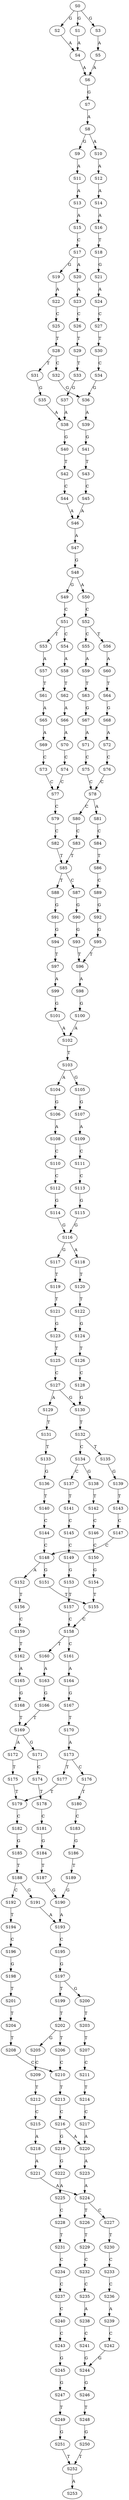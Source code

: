 strict digraph  {
	S0 -> S1 [ label = G ];
	S0 -> S2 [ label = G ];
	S0 -> S3 [ label = G ];
	S1 -> S4 [ label = A ];
	S2 -> S4 [ label = A ];
	S3 -> S5 [ label = A ];
	S4 -> S6 [ label = A ];
	S5 -> S6 [ label = A ];
	S6 -> S7 [ label = G ];
	S7 -> S8 [ label = A ];
	S8 -> S9 [ label = G ];
	S8 -> S10 [ label = A ];
	S9 -> S11 [ label = A ];
	S10 -> S12 [ label = A ];
	S11 -> S13 [ label = A ];
	S12 -> S14 [ label = A ];
	S13 -> S15 [ label = A ];
	S14 -> S16 [ label = A ];
	S15 -> S17 [ label = C ];
	S16 -> S18 [ label = T ];
	S17 -> S19 [ label = G ];
	S17 -> S20 [ label = A ];
	S18 -> S21 [ label = G ];
	S19 -> S22 [ label = A ];
	S20 -> S23 [ label = A ];
	S21 -> S24 [ label = A ];
	S22 -> S25 [ label = C ];
	S23 -> S26 [ label = C ];
	S24 -> S27 [ label = C ];
	S25 -> S28 [ label = T ];
	S26 -> S29 [ label = T ];
	S27 -> S30 [ label = T ];
	S28 -> S31 [ label = T ];
	S28 -> S32 [ label = C ];
	S29 -> S33 [ label = T ];
	S30 -> S34 [ label = C ];
	S31 -> S35 [ label = G ];
	S32 -> S36 [ label = G ];
	S33 -> S37 [ label = G ];
	S34 -> S36 [ label = G ];
	S35 -> S38 [ label = A ];
	S36 -> S39 [ label = A ];
	S37 -> S38 [ label = A ];
	S38 -> S40 [ label = G ];
	S39 -> S41 [ label = G ];
	S40 -> S42 [ label = T ];
	S41 -> S43 [ label = T ];
	S42 -> S44 [ label = C ];
	S43 -> S45 [ label = C ];
	S44 -> S46 [ label = A ];
	S45 -> S46 [ label = A ];
	S46 -> S47 [ label = A ];
	S47 -> S48 [ label = G ];
	S48 -> S49 [ label = G ];
	S48 -> S50 [ label = A ];
	S49 -> S51 [ label = C ];
	S50 -> S52 [ label = C ];
	S51 -> S53 [ label = T ];
	S51 -> S54 [ label = C ];
	S52 -> S55 [ label = C ];
	S52 -> S56 [ label = T ];
	S53 -> S57 [ label = A ];
	S54 -> S58 [ label = A ];
	S55 -> S59 [ label = A ];
	S56 -> S60 [ label = A ];
	S57 -> S61 [ label = T ];
	S58 -> S62 [ label = T ];
	S59 -> S63 [ label = T ];
	S60 -> S64 [ label = T ];
	S61 -> S65 [ label = A ];
	S62 -> S66 [ label = A ];
	S63 -> S67 [ label = G ];
	S64 -> S68 [ label = G ];
	S65 -> S69 [ label = A ];
	S66 -> S70 [ label = A ];
	S67 -> S71 [ label = A ];
	S68 -> S72 [ label = A ];
	S69 -> S73 [ label = C ];
	S70 -> S74 [ label = C ];
	S71 -> S75 [ label = C ];
	S72 -> S76 [ label = C ];
	S73 -> S77 [ label = C ];
	S74 -> S77 [ label = C ];
	S75 -> S78 [ label = C ];
	S76 -> S78 [ label = C ];
	S77 -> S79 [ label = C ];
	S78 -> S80 [ label = C ];
	S78 -> S81 [ label = A ];
	S79 -> S82 [ label = C ];
	S80 -> S83 [ label = C ];
	S81 -> S84 [ label = C ];
	S82 -> S85 [ label = T ];
	S83 -> S85 [ label = T ];
	S84 -> S86 [ label = T ];
	S85 -> S87 [ label = C ];
	S85 -> S88 [ label = T ];
	S86 -> S89 [ label = C ];
	S87 -> S90 [ label = G ];
	S88 -> S91 [ label = G ];
	S89 -> S92 [ label = G ];
	S90 -> S93 [ label = G ];
	S91 -> S94 [ label = G ];
	S92 -> S95 [ label = G ];
	S93 -> S96 [ label = T ];
	S94 -> S97 [ label = T ];
	S95 -> S96 [ label = T ];
	S96 -> S98 [ label = A ];
	S97 -> S99 [ label = A ];
	S98 -> S100 [ label = G ];
	S99 -> S101 [ label = G ];
	S100 -> S102 [ label = A ];
	S101 -> S102 [ label = A ];
	S102 -> S103 [ label = T ];
	S103 -> S104 [ label = A ];
	S103 -> S105 [ label = G ];
	S104 -> S106 [ label = G ];
	S105 -> S107 [ label = G ];
	S106 -> S108 [ label = A ];
	S107 -> S109 [ label = A ];
	S108 -> S110 [ label = C ];
	S109 -> S111 [ label = C ];
	S110 -> S112 [ label = C ];
	S111 -> S113 [ label = C ];
	S112 -> S114 [ label = G ];
	S113 -> S115 [ label = G ];
	S114 -> S116 [ label = G ];
	S115 -> S116 [ label = G ];
	S116 -> S117 [ label = G ];
	S116 -> S118 [ label = A ];
	S117 -> S119 [ label = T ];
	S118 -> S120 [ label = T ];
	S119 -> S121 [ label = T ];
	S120 -> S122 [ label = T ];
	S121 -> S123 [ label = G ];
	S122 -> S124 [ label = G ];
	S123 -> S125 [ label = T ];
	S124 -> S126 [ label = T ];
	S125 -> S127 [ label = C ];
	S126 -> S128 [ label = C ];
	S127 -> S129 [ label = A ];
	S127 -> S130 [ label = G ];
	S128 -> S130 [ label = G ];
	S129 -> S131 [ label = T ];
	S130 -> S132 [ label = T ];
	S131 -> S133 [ label = T ];
	S132 -> S134 [ label = C ];
	S132 -> S135 [ label = T ];
	S133 -> S136 [ label = G ];
	S134 -> S137 [ label = C ];
	S134 -> S138 [ label = G ];
	S135 -> S139 [ label = G ];
	S136 -> S140 [ label = T ];
	S137 -> S141 [ label = T ];
	S138 -> S142 [ label = T ];
	S139 -> S143 [ label = T ];
	S140 -> S144 [ label = C ];
	S141 -> S145 [ label = C ];
	S142 -> S146 [ label = C ];
	S143 -> S147 [ label = C ];
	S144 -> S148 [ label = C ];
	S145 -> S149 [ label = C ];
	S146 -> S150 [ label = C ];
	S147 -> S148 [ label = C ];
	S148 -> S151 [ label = G ];
	S148 -> S152 [ label = A ];
	S149 -> S153 [ label = G ];
	S150 -> S154 [ label = G ];
	S151 -> S155 [ label = T ];
	S152 -> S156 [ label = T ];
	S153 -> S157 [ label = T ];
	S154 -> S155 [ label = T ];
	S155 -> S158 [ label = C ];
	S156 -> S159 [ label = C ];
	S157 -> S158 [ label = C ];
	S158 -> S160 [ label = T ];
	S158 -> S161 [ label = C ];
	S159 -> S162 [ label = T ];
	S160 -> S163 [ label = A ];
	S161 -> S164 [ label = A ];
	S162 -> S165 [ label = A ];
	S163 -> S166 [ label = G ];
	S164 -> S167 [ label = G ];
	S165 -> S168 [ label = G ];
	S166 -> S169 [ label = T ];
	S167 -> S170 [ label = T ];
	S168 -> S169 [ label = T ];
	S169 -> S171 [ label = G ];
	S169 -> S172 [ label = A ];
	S170 -> S173 [ label = A ];
	S171 -> S174 [ label = C ];
	S172 -> S175 [ label = T ];
	S173 -> S176 [ label = C ];
	S173 -> S177 [ label = T ];
	S174 -> S178 [ label = T ];
	S175 -> S179 [ label = T ];
	S176 -> S180 [ label = T ];
	S177 -> S179 [ label = T ];
	S178 -> S181 [ label = C ];
	S179 -> S182 [ label = C ];
	S180 -> S183 [ label = C ];
	S181 -> S184 [ label = G ];
	S182 -> S185 [ label = G ];
	S183 -> S186 [ label = G ];
	S184 -> S187 [ label = T ];
	S185 -> S188 [ label = T ];
	S186 -> S189 [ label = T ];
	S187 -> S190 [ label = G ];
	S188 -> S191 [ label = G ];
	S188 -> S192 [ label = C ];
	S189 -> S190 [ label = G ];
	S190 -> S193 [ label = A ];
	S191 -> S193 [ label = A ];
	S192 -> S194 [ label = T ];
	S193 -> S195 [ label = C ];
	S194 -> S196 [ label = C ];
	S195 -> S197 [ label = G ];
	S196 -> S198 [ label = G ];
	S197 -> S199 [ label = T ];
	S197 -> S200 [ label = G ];
	S198 -> S201 [ label = T ];
	S199 -> S202 [ label = T ];
	S200 -> S203 [ label = T ];
	S201 -> S204 [ label = T ];
	S202 -> S205 [ label = G ];
	S202 -> S206 [ label = T ];
	S203 -> S207 [ label = T ];
	S204 -> S208 [ label = T ];
	S205 -> S209 [ label = C ];
	S206 -> S210 [ label = C ];
	S207 -> S211 [ label = C ];
	S208 -> S210 [ label = C ];
	S209 -> S212 [ label = T ];
	S210 -> S213 [ label = T ];
	S211 -> S214 [ label = T ];
	S212 -> S215 [ label = C ];
	S213 -> S216 [ label = C ];
	S214 -> S217 [ label = C ];
	S215 -> S218 [ label = A ];
	S216 -> S219 [ label = G ];
	S216 -> S220 [ label = A ];
	S217 -> S220 [ label = A ];
	S218 -> S221 [ label = A ];
	S219 -> S222 [ label = G ];
	S220 -> S223 [ label = A ];
	S221 -> S224 [ label = A ];
	S222 -> S225 [ label = A ];
	S223 -> S224 [ label = A ];
	S224 -> S226 [ label = T ];
	S224 -> S227 [ label = C ];
	S225 -> S228 [ label = C ];
	S226 -> S229 [ label = T ];
	S227 -> S230 [ label = T ];
	S228 -> S231 [ label = T ];
	S229 -> S232 [ label = C ];
	S230 -> S233 [ label = C ];
	S231 -> S234 [ label = C ];
	S232 -> S235 [ label = C ];
	S233 -> S236 [ label = C ];
	S234 -> S237 [ label = C ];
	S235 -> S238 [ label = A ];
	S236 -> S239 [ label = A ];
	S237 -> S240 [ label = C ];
	S238 -> S241 [ label = C ];
	S239 -> S242 [ label = C ];
	S240 -> S243 [ label = C ];
	S241 -> S244 [ label = G ];
	S242 -> S244 [ label = G ];
	S243 -> S245 [ label = G ];
	S244 -> S246 [ label = G ];
	S245 -> S247 [ label = G ];
	S246 -> S248 [ label = T ];
	S247 -> S249 [ label = T ];
	S248 -> S250 [ label = G ];
	S249 -> S251 [ label = G ];
	S250 -> S252 [ label = T ];
	S251 -> S252 [ label = T ];
	S252 -> S253 [ label = A ];
}
